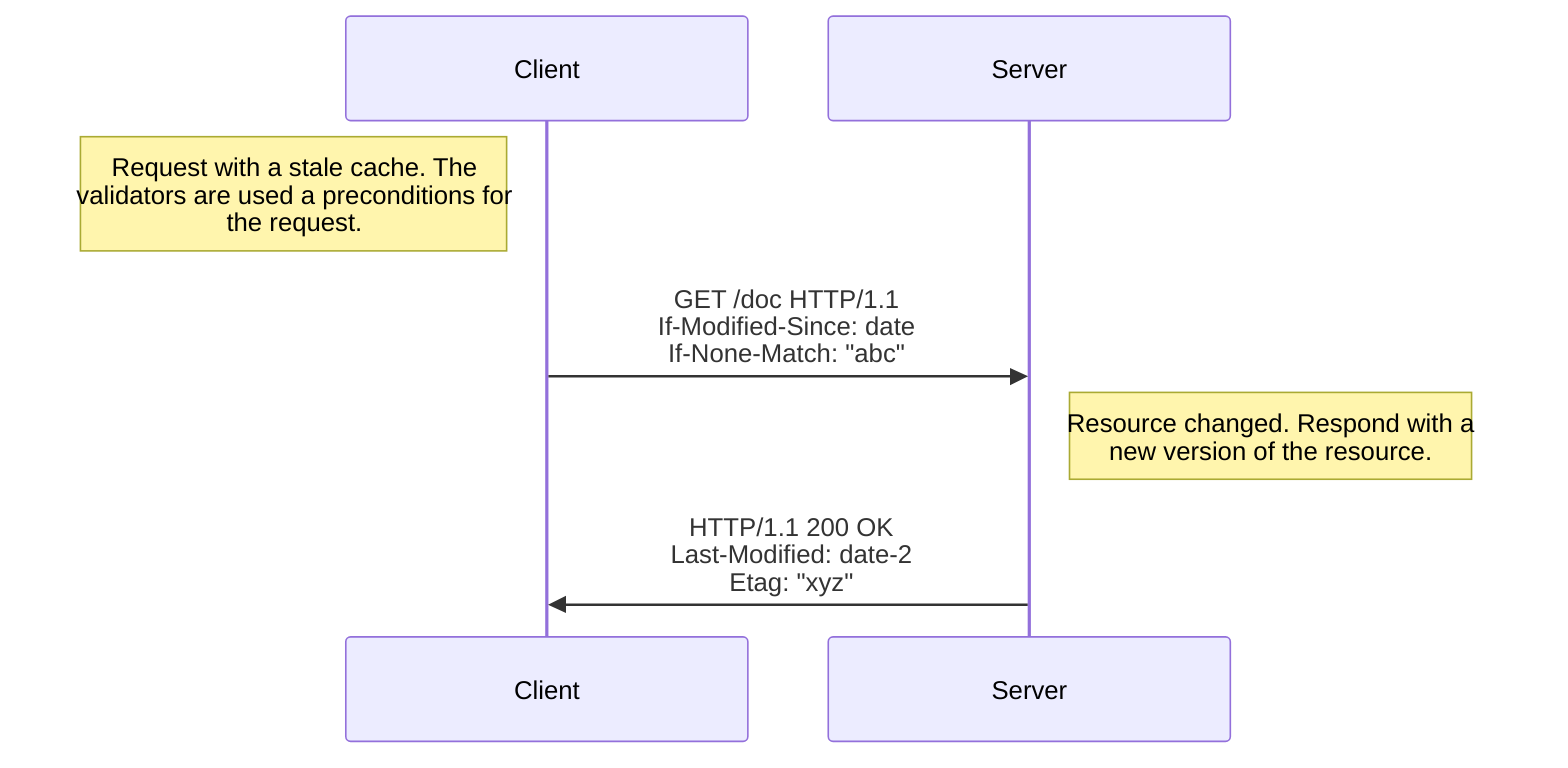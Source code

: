 %%{init: { "sequence": { "wrap": true, "width":250, "noteAlign": "center", "messageAlign": "center" }} }%%


sequenceDiagram
    participant Client
    participant Server

    Note left of Client: Request with a stale cache. The validators are used a preconditions for the request.
    Client->>Server: GET /doc HTTP/1.1<br/>If-Modified-Since: date<br/>If-None-Match: "abc"
    Note right of Server: Resource changed. Respond with a new version of the resource.
    Server->>Client: HTTP/1.1 200 OK<br/>Last-Modified: date-2<br/>Etag: "xyz"